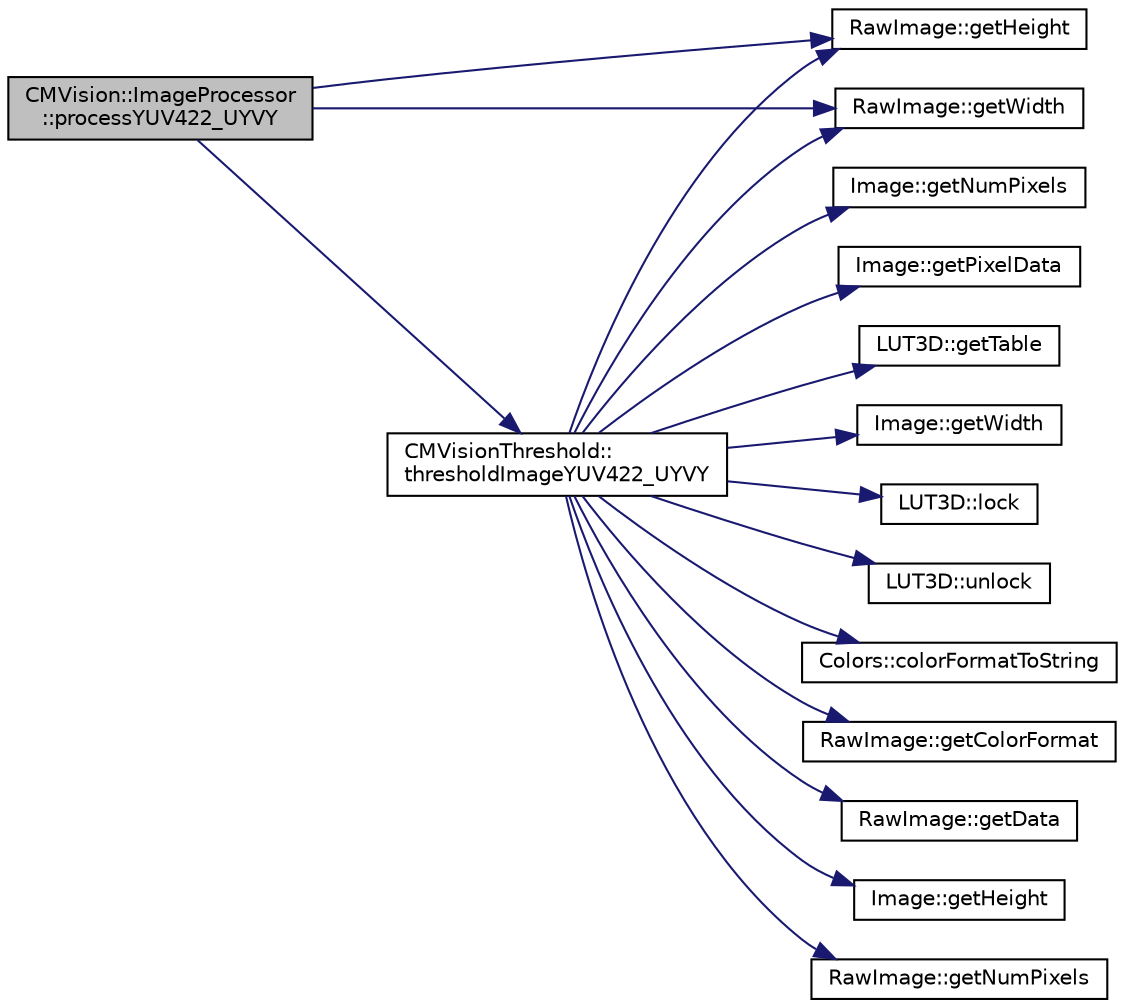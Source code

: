 digraph "CMVision::ImageProcessor::processYUV422_UYVY"
{
 // INTERACTIVE_SVG=YES
  edge [fontname="Helvetica",fontsize="10",labelfontname="Helvetica",labelfontsize="10"];
  node [fontname="Helvetica",fontsize="10",shape=record];
  rankdir="LR";
  Node1 [label="CMVision::ImageProcessor\l::processYUV422_UYVY",height=0.2,width=0.4,color="black", fillcolor="grey75", style="filled", fontcolor="black"];
  Node1 -> Node2 [color="midnightblue",fontsize="10",style="solid",fontname="Helvetica"];
  Node2 [label="RawImage::getHeight",height=0.2,width=0.4,color="black", fillcolor="white", style="filled",URL="$d0/d14/class_raw_image.html#a1ea4625ff40ee5bc6efbfecf474b17ea"];
  Node1 -> Node3 [color="midnightblue",fontsize="10",style="solid",fontname="Helvetica"];
  Node3 [label="RawImage::getWidth",height=0.2,width=0.4,color="black", fillcolor="white", style="filled",URL="$d0/d14/class_raw_image.html#a11b26ab9a3b7a7bee8f0eeb3c567b852"];
  Node1 -> Node4 [color="midnightblue",fontsize="10",style="solid",fontname="Helvetica"];
  Node4 [label="CMVisionThreshold::\lthresholdImageYUV422_UYVY",height=0.2,width=0.4,color="black", fillcolor="white", style="filled",URL="$df/dfa/class_c_m_vision_threshold.html#ad4da4b4d2722cfb057e66a82449b6ca7"];
  Node4 -> Node5 [color="midnightblue",fontsize="10",style="solid",fontname="Helvetica"];
  Node5 [label="Colors::colorFormatToString",height=0.2,width=0.4,color="black", fillcolor="white", style="filled",URL="$d9/d36/class_colors.html#a085839c597a6262301162471cef99367"];
  Node4 -> Node6 [color="midnightblue",fontsize="10",style="solid",fontname="Helvetica"];
  Node6 [label="RawImage::getColorFormat",height=0.2,width=0.4,color="black", fillcolor="white", style="filled",URL="$d0/d14/class_raw_image.html#af6021575525cf3488c1f32599e579205"];
  Node4 -> Node7 [color="midnightblue",fontsize="10",style="solid",fontname="Helvetica"];
  Node7 [label="RawImage::getData",height=0.2,width=0.4,color="black", fillcolor="white", style="filled",URL="$d0/d14/class_raw_image.html#a3c1af19eaf1cb9fb9a5e758209d24767"];
  Node4 -> Node2 [color="midnightblue",fontsize="10",style="solid",fontname="Helvetica"];
  Node4 -> Node8 [color="midnightblue",fontsize="10",style="solid",fontname="Helvetica"];
  Node8 [label="Image::getHeight",height=0.2,width=0.4,color="black", fillcolor="white", style="filled",URL="$de/d73/class_image.html#aada5318e6827064b9de69d2cf4eff2e3"];
  Node4 -> Node9 [color="midnightblue",fontsize="10",style="solid",fontname="Helvetica"];
  Node9 [label="RawImage::getNumPixels",height=0.2,width=0.4,color="black", fillcolor="white", style="filled",URL="$d0/d14/class_raw_image.html#a2033593c1e2cdaecf0be4c6b7dad3d92"];
  Node4 -> Node10 [color="midnightblue",fontsize="10",style="solid",fontname="Helvetica"];
  Node10 [label="Image::getNumPixels",height=0.2,width=0.4,color="black", fillcolor="white", style="filled",URL="$de/d73/class_image.html#a61645c0c4b68709ecae841c96ed144c6"];
  Node4 -> Node11 [color="midnightblue",fontsize="10",style="solid",fontname="Helvetica"];
  Node11 [label="Image::getPixelData",height=0.2,width=0.4,color="black", fillcolor="white", style="filled",URL="$de/d73/class_image.html#adb1c63515c088b47f678251e4a47f677"];
  Node4 -> Node12 [color="midnightblue",fontsize="10",style="solid",fontname="Helvetica"];
  Node12 [label="LUT3D::getTable",height=0.2,width=0.4,color="black", fillcolor="white", style="filled",URL="$d7/d15/class_l_u_t3_d.html#aa4bdb1c3882c5d5099ce123b5ac1964b"];
  Node4 -> Node3 [color="midnightblue",fontsize="10",style="solid",fontname="Helvetica"];
  Node4 -> Node13 [color="midnightblue",fontsize="10",style="solid",fontname="Helvetica"];
  Node13 [label="Image::getWidth",height=0.2,width=0.4,color="black", fillcolor="white", style="filled",URL="$de/d73/class_image.html#afcc957626bd7f203422a2612547193f6"];
  Node4 -> Node14 [color="midnightblue",fontsize="10",style="solid",fontname="Helvetica"];
  Node14 [label="LUT3D::lock",height=0.2,width=0.4,color="black", fillcolor="white", style="filled",URL="$d7/d15/class_l_u_t3_d.html#a69134c6dd481b9d09c60ed36188b2d7e"];
  Node4 -> Node15 [color="midnightblue",fontsize="10",style="solid",fontname="Helvetica"];
  Node15 [label="LUT3D::unlock",height=0.2,width=0.4,color="black", fillcolor="white", style="filled",URL="$d7/d15/class_l_u_t3_d.html#a4b72af1e1a325f809dce9dc97b07896a"];
}
